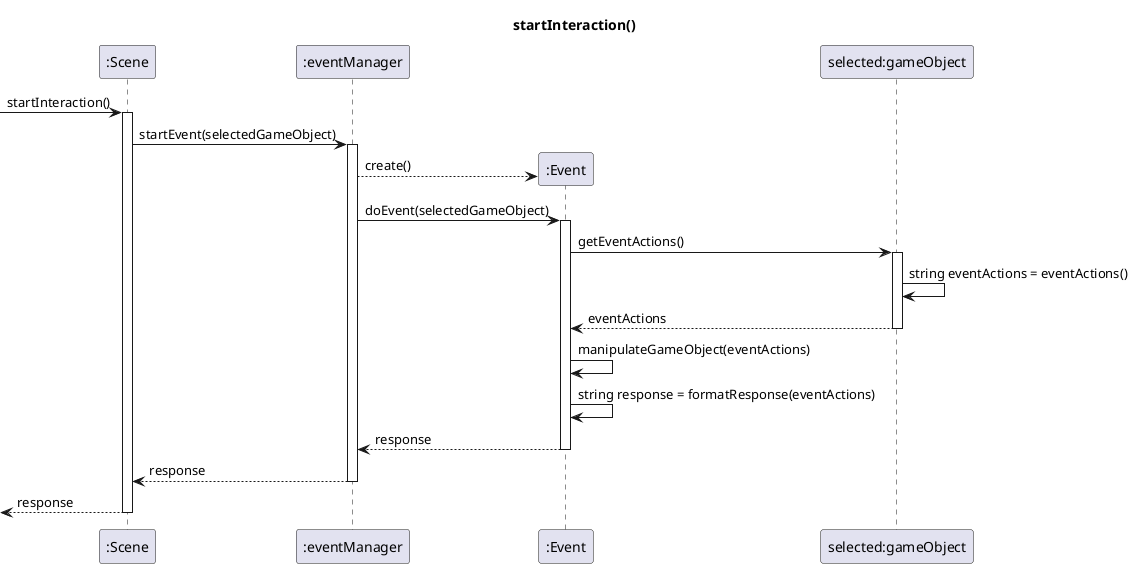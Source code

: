 @startuml

title startInteraction()
[-> ":Scene" ++ : startInteraction()
":Scene" -> ":eventManager" ++ : startEvent(selectedGameObject)
":eventManager" --> ":Event" ** : create()
":eventManager" -> ":Event" ++: doEvent(selectedGameObject)
":Event" -> "selected:gameObject" ++: getEventActions()
"selected:gameObject" -> "selected:gameObject": string eventActions = eventActions()
return eventActions
":Event" -> ":Event": manipulateGameObject(eventActions)
":Event" -> ":Event": string response = formatResponse(eventActions)
return response 
return response
return response

@enduml